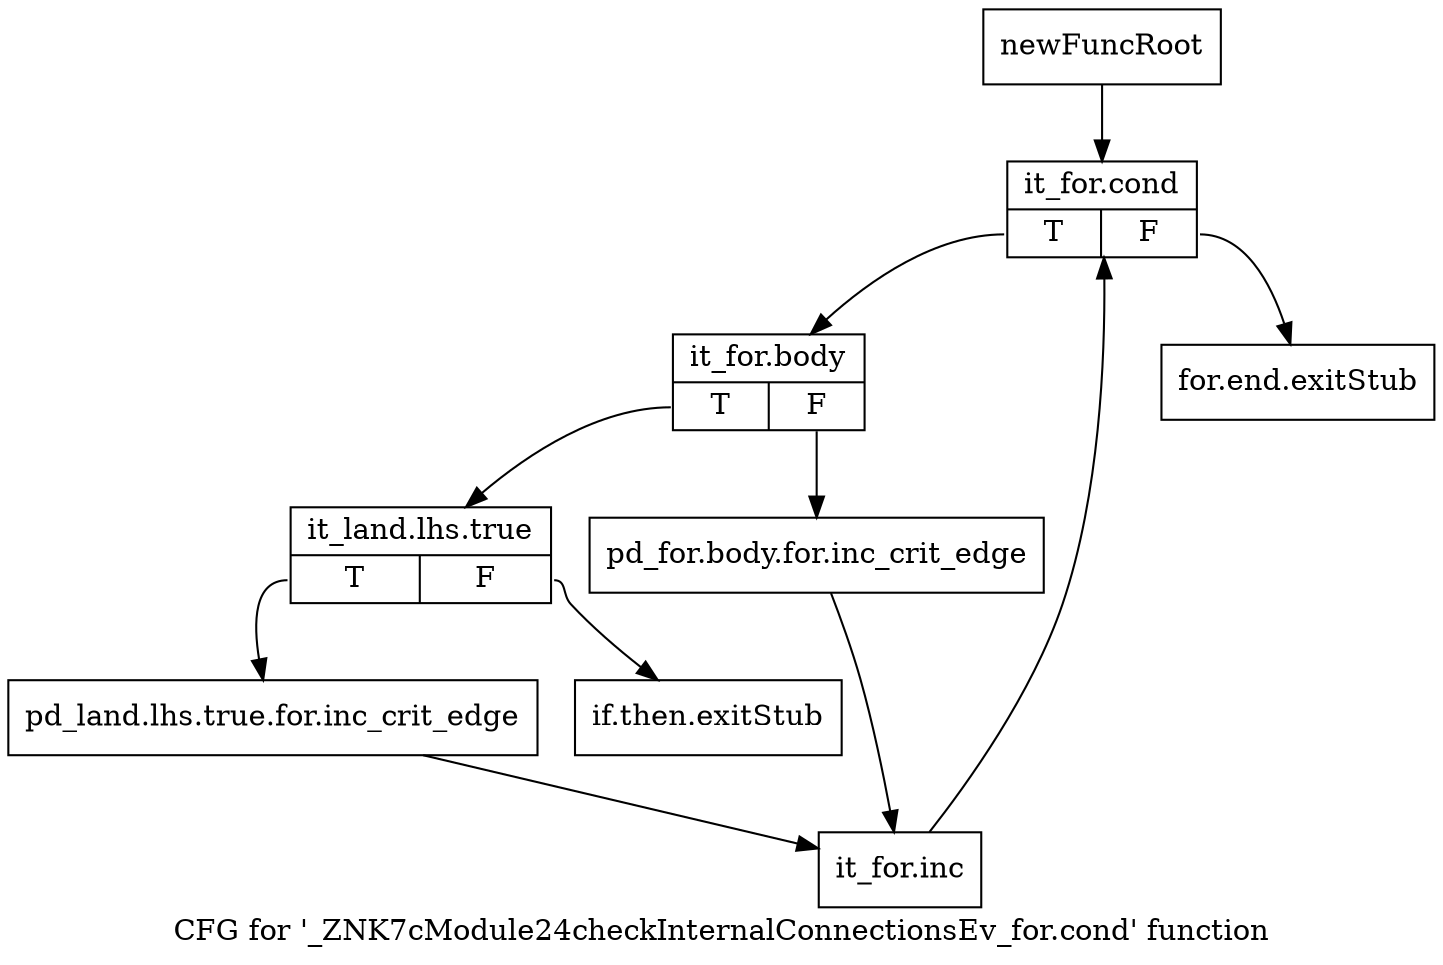 digraph "CFG for '_ZNK7cModule24checkInternalConnectionsEv_for.cond' function" {
	label="CFG for '_ZNK7cModule24checkInternalConnectionsEv_for.cond' function";

	Node0x213b810 [shape=record,label="{newFuncRoot}"];
	Node0x213b810 -> Node0x213bd30;
	Node0x213b860 [shape=record,label="{for.end.exitStub}"];
	Node0x213bce0 [shape=record,label="{if.then.exitStub}"];
	Node0x213bd30 [shape=record,label="{it_for.cond|{<s0>T|<s1>F}}"];
	Node0x213bd30:s0 -> Node0x213bd80;
	Node0x213bd30:s1 -> Node0x213b860;
	Node0x213bd80 [shape=record,label="{it_for.body|{<s0>T|<s1>F}}"];
	Node0x213bd80:s0 -> Node0x213be20;
	Node0x213bd80:s1 -> Node0x213bdd0;
	Node0x213bdd0 [shape=record,label="{pd_for.body.for.inc_crit_edge}"];
	Node0x213bdd0 -> Node0x213bec0;
	Node0x213be20 [shape=record,label="{it_land.lhs.true|{<s0>T|<s1>F}}"];
	Node0x213be20:s0 -> Node0x213be70;
	Node0x213be20:s1 -> Node0x213bce0;
	Node0x213be70 [shape=record,label="{pd_land.lhs.true.for.inc_crit_edge}"];
	Node0x213be70 -> Node0x213bec0;
	Node0x213bec0 [shape=record,label="{it_for.inc}"];
	Node0x213bec0 -> Node0x213bd30;
}
